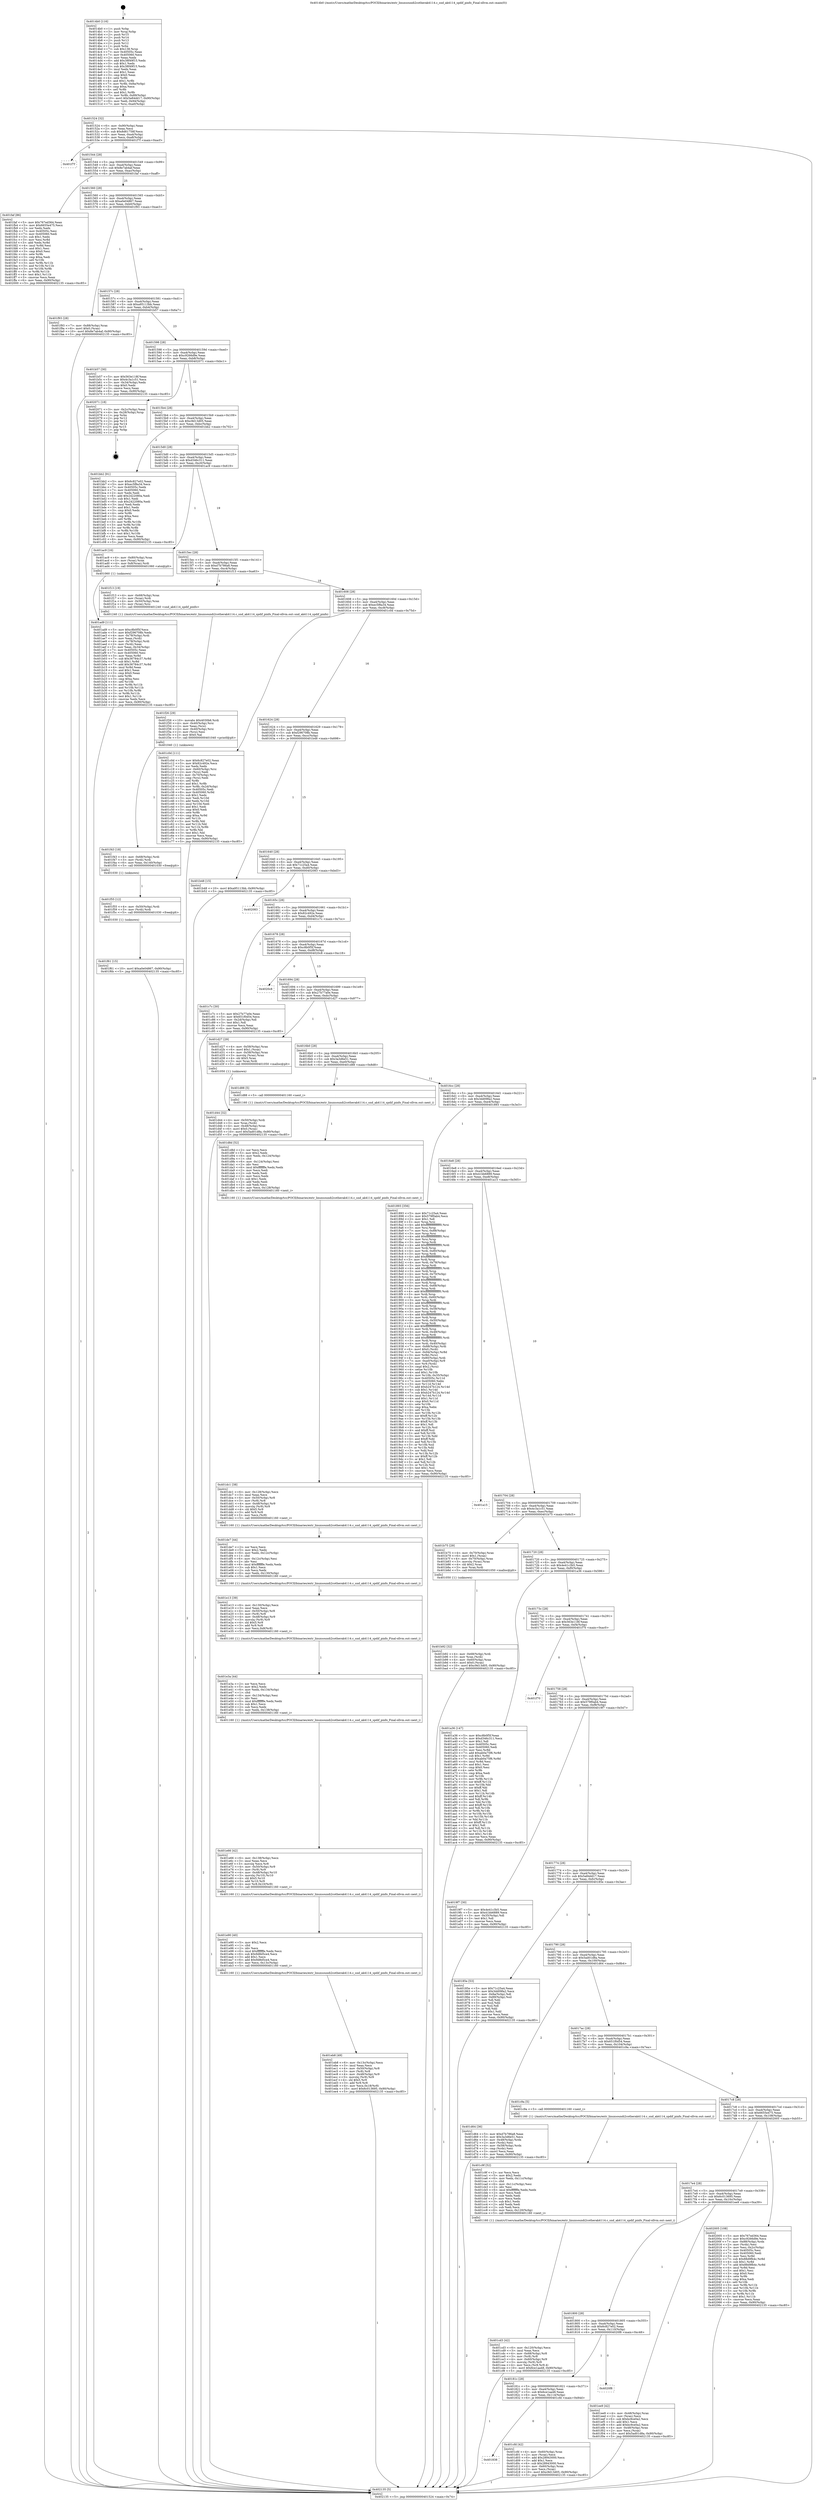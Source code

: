 digraph "0x4014b0" {
  label = "0x4014b0 (/mnt/c/Users/mathe/Desktop/tcc/POCII/binaries/extr_linuxsoundi2cotherak4114.c_snd_ak4114_spdif_pinfo_Final-ollvm.out::main(0))"
  labelloc = "t"
  node[shape=record]

  Entry [label="",width=0.3,height=0.3,shape=circle,fillcolor=black,style=filled]
  "0x401524" [label="{
     0x401524 [32]\l
     | [instrs]\l
     &nbsp;&nbsp;0x401524 \<+6\>: mov -0x90(%rbp),%eax\l
     &nbsp;&nbsp;0x40152a \<+2\>: mov %eax,%ecx\l
     &nbsp;&nbsp;0x40152c \<+6\>: sub $0x8d61758f,%ecx\l
     &nbsp;&nbsp;0x401532 \<+6\>: mov %eax,-0xa4(%rbp)\l
     &nbsp;&nbsp;0x401538 \<+6\>: mov %ecx,-0xa8(%rbp)\l
     &nbsp;&nbsp;0x40153e \<+6\>: je 0000000000401f7f \<main+0xacf\>\l
  }"]
  "0x401f7f" [label="{
     0x401f7f\l
  }", style=dashed]
  "0x401544" [label="{
     0x401544 [28]\l
     | [instrs]\l
     &nbsp;&nbsp;0x401544 \<+5\>: jmp 0000000000401549 \<main+0x99\>\l
     &nbsp;&nbsp;0x401549 \<+6\>: mov -0xa4(%rbp),%eax\l
     &nbsp;&nbsp;0x40154f \<+5\>: sub $0x8e7ab4af,%eax\l
     &nbsp;&nbsp;0x401554 \<+6\>: mov %eax,-0xac(%rbp)\l
     &nbsp;&nbsp;0x40155a \<+6\>: je 0000000000401faf \<main+0xaff\>\l
  }"]
  Exit [label="",width=0.3,height=0.3,shape=circle,fillcolor=black,style=filled,peripheries=2]
  "0x401faf" [label="{
     0x401faf [86]\l
     | [instrs]\l
     &nbsp;&nbsp;0x401faf \<+5\>: mov $0x767ed364,%eax\l
     &nbsp;&nbsp;0x401fb4 \<+5\>: mov $0x6655e475,%ecx\l
     &nbsp;&nbsp;0x401fb9 \<+2\>: xor %edx,%edx\l
     &nbsp;&nbsp;0x401fbb \<+7\>: mov 0x40505c,%esi\l
     &nbsp;&nbsp;0x401fc2 \<+7\>: mov 0x405060,%edi\l
     &nbsp;&nbsp;0x401fc9 \<+3\>: sub $0x1,%edx\l
     &nbsp;&nbsp;0x401fcc \<+3\>: mov %esi,%r8d\l
     &nbsp;&nbsp;0x401fcf \<+3\>: add %edx,%r8d\l
     &nbsp;&nbsp;0x401fd2 \<+4\>: imul %r8d,%esi\l
     &nbsp;&nbsp;0x401fd6 \<+3\>: and $0x1,%esi\l
     &nbsp;&nbsp;0x401fd9 \<+3\>: cmp $0x0,%esi\l
     &nbsp;&nbsp;0x401fdc \<+4\>: sete %r9b\l
     &nbsp;&nbsp;0x401fe0 \<+3\>: cmp $0xa,%edi\l
     &nbsp;&nbsp;0x401fe3 \<+4\>: setl %r10b\l
     &nbsp;&nbsp;0x401fe7 \<+3\>: mov %r9b,%r11b\l
     &nbsp;&nbsp;0x401fea \<+3\>: and %r10b,%r11b\l
     &nbsp;&nbsp;0x401fed \<+3\>: xor %r10b,%r9b\l
     &nbsp;&nbsp;0x401ff0 \<+3\>: or %r9b,%r11b\l
     &nbsp;&nbsp;0x401ff3 \<+4\>: test $0x1,%r11b\l
     &nbsp;&nbsp;0x401ff7 \<+3\>: cmovne %ecx,%eax\l
     &nbsp;&nbsp;0x401ffa \<+6\>: mov %eax,-0x90(%rbp)\l
     &nbsp;&nbsp;0x402000 \<+5\>: jmp 0000000000402135 \<main+0xc85\>\l
  }"]
  "0x401560" [label="{
     0x401560 [28]\l
     | [instrs]\l
     &nbsp;&nbsp;0x401560 \<+5\>: jmp 0000000000401565 \<main+0xb5\>\l
     &nbsp;&nbsp;0x401565 \<+6\>: mov -0xa4(%rbp),%eax\l
     &nbsp;&nbsp;0x40156b \<+5\>: sub $0xa0e04867,%eax\l
     &nbsp;&nbsp;0x401570 \<+6\>: mov %eax,-0xb0(%rbp)\l
     &nbsp;&nbsp;0x401576 \<+6\>: je 0000000000401f93 \<main+0xae3\>\l
  }"]
  "0x401f61" [label="{
     0x401f61 [15]\l
     | [instrs]\l
     &nbsp;&nbsp;0x401f61 \<+10\>: movl $0xa0e04867,-0x90(%rbp)\l
     &nbsp;&nbsp;0x401f6b \<+5\>: jmp 0000000000402135 \<main+0xc85\>\l
  }"]
  "0x401f93" [label="{
     0x401f93 [28]\l
     | [instrs]\l
     &nbsp;&nbsp;0x401f93 \<+7\>: mov -0x88(%rbp),%rax\l
     &nbsp;&nbsp;0x401f9a \<+6\>: movl $0x0,(%rax)\l
     &nbsp;&nbsp;0x401fa0 \<+10\>: movl $0x8e7ab4af,-0x90(%rbp)\l
     &nbsp;&nbsp;0x401faa \<+5\>: jmp 0000000000402135 \<main+0xc85\>\l
  }"]
  "0x40157c" [label="{
     0x40157c [28]\l
     | [instrs]\l
     &nbsp;&nbsp;0x40157c \<+5\>: jmp 0000000000401581 \<main+0xd1\>\l
     &nbsp;&nbsp;0x401581 \<+6\>: mov -0xa4(%rbp),%eax\l
     &nbsp;&nbsp;0x401587 \<+5\>: sub $0xa95113bb,%eax\l
     &nbsp;&nbsp;0x40158c \<+6\>: mov %eax,-0xb4(%rbp)\l
     &nbsp;&nbsp;0x401592 \<+6\>: je 0000000000401b57 \<main+0x6a7\>\l
  }"]
  "0x401f55" [label="{
     0x401f55 [12]\l
     | [instrs]\l
     &nbsp;&nbsp;0x401f55 \<+4\>: mov -0x50(%rbp),%rdi\l
     &nbsp;&nbsp;0x401f59 \<+3\>: mov (%rdi),%rdi\l
     &nbsp;&nbsp;0x401f5c \<+5\>: call 0000000000401030 \<free@plt\>\l
     | [calls]\l
     &nbsp;&nbsp;0x401030 \{1\} (unknown)\l
  }"]
  "0x401b57" [label="{
     0x401b57 [30]\l
     | [instrs]\l
     &nbsp;&nbsp;0x401b57 \<+5\>: mov $0x563e118f,%eax\l
     &nbsp;&nbsp;0x401b5c \<+5\>: mov $0x4c3a1c51,%ecx\l
     &nbsp;&nbsp;0x401b61 \<+3\>: mov -0x34(%rbp),%edx\l
     &nbsp;&nbsp;0x401b64 \<+3\>: cmp $0x0,%edx\l
     &nbsp;&nbsp;0x401b67 \<+3\>: cmove %ecx,%eax\l
     &nbsp;&nbsp;0x401b6a \<+6\>: mov %eax,-0x90(%rbp)\l
     &nbsp;&nbsp;0x401b70 \<+5\>: jmp 0000000000402135 \<main+0xc85\>\l
  }"]
  "0x401598" [label="{
     0x401598 [28]\l
     | [instrs]\l
     &nbsp;&nbsp;0x401598 \<+5\>: jmp 000000000040159d \<main+0xed\>\l
     &nbsp;&nbsp;0x40159d \<+6\>: mov -0xa4(%rbp),%eax\l
     &nbsp;&nbsp;0x4015a3 \<+5\>: sub $0xc9266d9e,%eax\l
     &nbsp;&nbsp;0x4015a8 \<+6\>: mov %eax,-0xb8(%rbp)\l
     &nbsp;&nbsp;0x4015ae \<+6\>: je 0000000000402071 \<main+0xbc1\>\l
  }"]
  "0x401f43" [label="{
     0x401f43 [18]\l
     | [instrs]\l
     &nbsp;&nbsp;0x401f43 \<+4\>: mov -0x68(%rbp),%rdi\l
     &nbsp;&nbsp;0x401f47 \<+3\>: mov (%rdi),%rdi\l
     &nbsp;&nbsp;0x401f4a \<+6\>: mov %eax,-0x140(%rbp)\l
     &nbsp;&nbsp;0x401f50 \<+5\>: call 0000000000401030 \<free@plt\>\l
     | [calls]\l
     &nbsp;&nbsp;0x401030 \{1\} (unknown)\l
  }"]
  "0x402071" [label="{
     0x402071 [18]\l
     | [instrs]\l
     &nbsp;&nbsp;0x402071 \<+3\>: mov -0x2c(%rbp),%eax\l
     &nbsp;&nbsp;0x402074 \<+4\>: lea -0x28(%rbp),%rsp\l
     &nbsp;&nbsp;0x402078 \<+1\>: pop %rbx\l
     &nbsp;&nbsp;0x402079 \<+2\>: pop %r12\l
     &nbsp;&nbsp;0x40207b \<+2\>: pop %r13\l
     &nbsp;&nbsp;0x40207d \<+2\>: pop %r14\l
     &nbsp;&nbsp;0x40207f \<+2\>: pop %r15\l
     &nbsp;&nbsp;0x402081 \<+1\>: pop %rbp\l
     &nbsp;&nbsp;0x402082 \<+1\>: ret\l
  }"]
  "0x4015b4" [label="{
     0x4015b4 [28]\l
     | [instrs]\l
     &nbsp;&nbsp;0x4015b4 \<+5\>: jmp 00000000004015b9 \<main+0x109\>\l
     &nbsp;&nbsp;0x4015b9 \<+6\>: mov -0xa4(%rbp),%eax\l
     &nbsp;&nbsp;0x4015bf \<+5\>: sub $0xc9d13d05,%eax\l
     &nbsp;&nbsp;0x4015c4 \<+6\>: mov %eax,-0xbc(%rbp)\l
     &nbsp;&nbsp;0x4015ca \<+6\>: je 0000000000401bb2 \<main+0x702\>\l
  }"]
  "0x401f26" [label="{
     0x401f26 [29]\l
     | [instrs]\l
     &nbsp;&nbsp;0x401f26 \<+10\>: movabs $0x4030b6,%rdi\l
     &nbsp;&nbsp;0x401f30 \<+4\>: mov -0x40(%rbp),%rsi\l
     &nbsp;&nbsp;0x401f34 \<+2\>: mov %eax,(%rsi)\l
     &nbsp;&nbsp;0x401f36 \<+4\>: mov -0x40(%rbp),%rsi\l
     &nbsp;&nbsp;0x401f3a \<+2\>: mov (%rsi),%esi\l
     &nbsp;&nbsp;0x401f3c \<+2\>: mov $0x0,%al\l
     &nbsp;&nbsp;0x401f3e \<+5\>: call 0000000000401040 \<printf@plt\>\l
     | [calls]\l
     &nbsp;&nbsp;0x401040 \{1\} (unknown)\l
  }"]
  "0x401bb2" [label="{
     0x401bb2 [91]\l
     | [instrs]\l
     &nbsp;&nbsp;0x401bb2 \<+5\>: mov $0x6c827e02,%eax\l
     &nbsp;&nbsp;0x401bb7 \<+5\>: mov $0xec5f8a34,%ecx\l
     &nbsp;&nbsp;0x401bbc \<+7\>: mov 0x40505c,%edx\l
     &nbsp;&nbsp;0x401bc3 \<+7\>: mov 0x405060,%esi\l
     &nbsp;&nbsp;0x401bca \<+2\>: mov %edx,%edi\l
     &nbsp;&nbsp;0x401bcc \<+6\>: add $0x2422080a,%edi\l
     &nbsp;&nbsp;0x401bd2 \<+3\>: sub $0x1,%edi\l
     &nbsp;&nbsp;0x401bd5 \<+6\>: sub $0x2422080a,%edi\l
     &nbsp;&nbsp;0x401bdb \<+3\>: imul %edi,%edx\l
     &nbsp;&nbsp;0x401bde \<+3\>: and $0x1,%edx\l
     &nbsp;&nbsp;0x401be1 \<+3\>: cmp $0x0,%edx\l
     &nbsp;&nbsp;0x401be4 \<+4\>: sete %r8b\l
     &nbsp;&nbsp;0x401be8 \<+3\>: cmp $0xa,%esi\l
     &nbsp;&nbsp;0x401beb \<+4\>: setl %r9b\l
     &nbsp;&nbsp;0x401bef \<+3\>: mov %r8b,%r10b\l
     &nbsp;&nbsp;0x401bf2 \<+3\>: and %r9b,%r10b\l
     &nbsp;&nbsp;0x401bf5 \<+3\>: xor %r9b,%r8b\l
     &nbsp;&nbsp;0x401bf8 \<+3\>: or %r8b,%r10b\l
     &nbsp;&nbsp;0x401bfb \<+4\>: test $0x1,%r10b\l
     &nbsp;&nbsp;0x401bff \<+3\>: cmovne %ecx,%eax\l
     &nbsp;&nbsp;0x401c02 \<+6\>: mov %eax,-0x90(%rbp)\l
     &nbsp;&nbsp;0x401c08 \<+5\>: jmp 0000000000402135 \<main+0xc85\>\l
  }"]
  "0x4015d0" [label="{
     0x4015d0 [28]\l
     | [instrs]\l
     &nbsp;&nbsp;0x4015d0 \<+5\>: jmp 00000000004015d5 \<main+0x125\>\l
     &nbsp;&nbsp;0x4015d5 \<+6\>: mov -0xa4(%rbp),%eax\l
     &nbsp;&nbsp;0x4015db \<+5\>: sub $0xd346c311,%eax\l
     &nbsp;&nbsp;0x4015e0 \<+6\>: mov %eax,-0xc0(%rbp)\l
     &nbsp;&nbsp;0x4015e6 \<+6\>: je 0000000000401ac9 \<main+0x619\>\l
  }"]
  "0x401eb8" [label="{
     0x401eb8 [49]\l
     | [instrs]\l
     &nbsp;&nbsp;0x401eb8 \<+6\>: mov -0x13c(%rbp),%ecx\l
     &nbsp;&nbsp;0x401ebe \<+3\>: imul %eax,%ecx\l
     &nbsp;&nbsp;0x401ec1 \<+4\>: mov -0x50(%rbp),%r8\l
     &nbsp;&nbsp;0x401ec5 \<+3\>: mov (%r8),%r8\l
     &nbsp;&nbsp;0x401ec8 \<+4\>: mov -0x48(%rbp),%r9\l
     &nbsp;&nbsp;0x401ecc \<+3\>: movslq (%r9),%r9\l
     &nbsp;&nbsp;0x401ecf \<+4\>: shl $0x5,%r9\l
     &nbsp;&nbsp;0x401ed3 \<+3\>: add %r9,%r8\l
     &nbsp;&nbsp;0x401ed6 \<+4\>: mov %ecx,0x18(%r8)\l
     &nbsp;&nbsp;0x401eda \<+10\>: movl $0x6c013695,-0x90(%rbp)\l
     &nbsp;&nbsp;0x401ee4 \<+5\>: jmp 0000000000402135 \<main+0xc85\>\l
  }"]
  "0x401ac9" [label="{
     0x401ac9 [16]\l
     | [instrs]\l
     &nbsp;&nbsp;0x401ac9 \<+4\>: mov -0x80(%rbp),%rax\l
     &nbsp;&nbsp;0x401acd \<+3\>: mov (%rax),%rax\l
     &nbsp;&nbsp;0x401ad0 \<+4\>: mov 0x8(%rax),%rdi\l
     &nbsp;&nbsp;0x401ad4 \<+5\>: call 0000000000401060 \<atoi@plt\>\l
     | [calls]\l
     &nbsp;&nbsp;0x401060 \{1\} (unknown)\l
  }"]
  "0x4015ec" [label="{
     0x4015ec [28]\l
     | [instrs]\l
     &nbsp;&nbsp;0x4015ec \<+5\>: jmp 00000000004015f1 \<main+0x141\>\l
     &nbsp;&nbsp;0x4015f1 \<+6\>: mov -0xa4(%rbp),%eax\l
     &nbsp;&nbsp;0x4015f7 \<+5\>: sub $0xd7b786a8,%eax\l
     &nbsp;&nbsp;0x4015fc \<+6\>: mov %eax,-0xc4(%rbp)\l
     &nbsp;&nbsp;0x401602 \<+6\>: je 0000000000401f13 \<main+0xa63\>\l
  }"]
  "0x401e90" [label="{
     0x401e90 [40]\l
     | [instrs]\l
     &nbsp;&nbsp;0x401e90 \<+5\>: mov $0x2,%ecx\l
     &nbsp;&nbsp;0x401e95 \<+1\>: cltd\l
     &nbsp;&nbsp;0x401e96 \<+2\>: idiv %ecx\l
     &nbsp;&nbsp;0x401e98 \<+6\>: imul $0xfffffffe,%edx,%ecx\l
     &nbsp;&nbsp;0x401e9e \<+6\>: sub $0x9d8d5ce4,%ecx\l
     &nbsp;&nbsp;0x401ea4 \<+3\>: add $0x1,%ecx\l
     &nbsp;&nbsp;0x401ea7 \<+6\>: add $0x9d8d5ce4,%ecx\l
     &nbsp;&nbsp;0x401ead \<+6\>: mov %ecx,-0x13c(%rbp)\l
     &nbsp;&nbsp;0x401eb3 \<+5\>: call 0000000000401160 \<next_i\>\l
     | [calls]\l
     &nbsp;&nbsp;0x401160 \{1\} (/mnt/c/Users/mathe/Desktop/tcc/POCII/binaries/extr_linuxsoundi2cotherak4114.c_snd_ak4114_spdif_pinfo_Final-ollvm.out::next_i)\l
  }"]
  "0x401f13" [label="{
     0x401f13 [19]\l
     | [instrs]\l
     &nbsp;&nbsp;0x401f13 \<+4\>: mov -0x68(%rbp),%rax\l
     &nbsp;&nbsp;0x401f17 \<+3\>: mov (%rax),%rdi\l
     &nbsp;&nbsp;0x401f1a \<+4\>: mov -0x50(%rbp),%rax\l
     &nbsp;&nbsp;0x401f1e \<+3\>: mov (%rax),%rsi\l
     &nbsp;&nbsp;0x401f21 \<+5\>: call 0000000000401240 \<snd_ak4114_spdif_pinfo\>\l
     | [calls]\l
     &nbsp;&nbsp;0x401240 \{1\} (/mnt/c/Users/mathe/Desktop/tcc/POCII/binaries/extr_linuxsoundi2cotherak4114.c_snd_ak4114_spdif_pinfo_Final-ollvm.out::snd_ak4114_spdif_pinfo)\l
  }"]
  "0x401608" [label="{
     0x401608 [28]\l
     | [instrs]\l
     &nbsp;&nbsp;0x401608 \<+5\>: jmp 000000000040160d \<main+0x15d\>\l
     &nbsp;&nbsp;0x40160d \<+6\>: mov -0xa4(%rbp),%eax\l
     &nbsp;&nbsp;0x401613 \<+5\>: sub $0xec5f8a34,%eax\l
     &nbsp;&nbsp;0x401618 \<+6\>: mov %eax,-0xc8(%rbp)\l
     &nbsp;&nbsp;0x40161e \<+6\>: je 0000000000401c0d \<main+0x75d\>\l
  }"]
  "0x401e66" [label="{
     0x401e66 [42]\l
     | [instrs]\l
     &nbsp;&nbsp;0x401e66 \<+6\>: mov -0x138(%rbp),%ecx\l
     &nbsp;&nbsp;0x401e6c \<+3\>: imul %eax,%ecx\l
     &nbsp;&nbsp;0x401e6f \<+3\>: movslq %ecx,%r8\l
     &nbsp;&nbsp;0x401e72 \<+4\>: mov -0x50(%rbp),%r9\l
     &nbsp;&nbsp;0x401e76 \<+3\>: mov (%r9),%r9\l
     &nbsp;&nbsp;0x401e79 \<+4\>: mov -0x48(%rbp),%r10\l
     &nbsp;&nbsp;0x401e7d \<+3\>: movslq (%r10),%r10\l
     &nbsp;&nbsp;0x401e80 \<+4\>: shl $0x5,%r10\l
     &nbsp;&nbsp;0x401e84 \<+3\>: add %r10,%r9\l
     &nbsp;&nbsp;0x401e87 \<+4\>: mov %r8,0x10(%r9)\l
     &nbsp;&nbsp;0x401e8b \<+5\>: call 0000000000401160 \<next_i\>\l
     | [calls]\l
     &nbsp;&nbsp;0x401160 \{1\} (/mnt/c/Users/mathe/Desktop/tcc/POCII/binaries/extr_linuxsoundi2cotherak4114.c_snd_ak4114_spdif_pinfo_Final-ollvm.out::next_i)\l
  }"]
  "0x401c0d" [label="{
     0x401c0d [111]\l
     | [instrs]\l
     &nbsp;&nbsp;0x401c0d \<+5\>: mov $0x6c827e02,%eax\l
     &nbsp;&nbsp;0x401c12 \<+5\>: mov $0x82c492e,%ecx\l
     &nbsp;&nbsp;0x401c17 \<+2\>: xor %edx,%edx\l
     &nbsp;&nbsp;0x401c19 \<+4\>: mov -0x60(%rbp),%rsi\l
     &nbsp;&nbsp;0x401c1d \<+2\>: mov (%rsi),%edi\l
     &nbsp;&nbsp;0x401c1f \<+4\>: mov -0x70(%rbp),%rsi\l
     &nbsp;&nbsp;0x401c23 \<+2\>: cmp (%rsi),%edi\l
     &nbsp;&nbsp;0x401c25 \<+4\>: setl %r8b\l
     &nbsp;&nbsp;0x401c29 \<+4\>: and $0x1,%r8b\l
     &nbsp;&nbsp;0x401c2d \<+4\>: mov %r8b,-0x2d(%rbp)\l
     &nbsp;&nbsp;0x401c31 \<+7\>: mov 0x40505c,%edi\l
     &nbsp;&nbsp;0x401c38 \<+8\>: mov 0x405060,%r9d\l
     &nbsp;&nbsp;0x401c40 \<+3\>: sub $0x1,%edx\l
     &nbsp;&nbsp;0x401c43 \<+3\>: mov %edi,%r10d\l
     &nbsp;&nbsp;0x401c46 \<+3\>: add %edx,%r10d\l
     &nbsp;&nbsp;0x401c49 \<+4\>: imul %r10d,%edi\l
     &nbsp;&nbsp;0x401c4d \<+3\>: and $0x1,%edi\l
     &nbsp;&nbsp;0x401c50 \<+3\>: cmp $0x0,%edi\l
     &nbsp;&nbsp;0x401c53 \<+4\>: sete %r8b\l
     &nbsp;&nbsp;0x401c57 \<+4\>: cmp $0xa,%r9d\l
     &nbsp;&nbsp;0x401c5b \<+4\>: setl %r11b\l
     &nbsp;&nbsp;0x401c5f \<+3\>: mov %r8b,%bl\l
     &nbsp;&nbsp;0x401c62 \<+3\>: and %r11b,%bl\l
     &nbsp;&nbsp;0x401c65 \<+3\>: xor %r11b,%r8b\l
     &nbsp;&nbsp;0x401c68 \<+3\>: or %r8b,%bl\l
     &nbsp;&nbsp;0x401c6b \<+3\>: test $0x1,%bl\l
     &nbsp;&nbsp;0x401c6e \<+3\>: cmovne %ecx,%eax\l
     &nbsp;&nbsp;0x401c71 \<+6\>: mov %eax,-0x90(%rbp)\l
     &nbsp;&nbsp;0x401c77 \<+5\>: jmp 0000000000402135 \<main+0xc85\>\l
  }"]
  "0x401624" [label="{
     0x401624 [28]\l
     | [instrs]\l
     &nbsp;&nbsp;0x401624 \<+5\>: jmp 0000000000401629 \<main+0x179\>\l
     &nbsp;&nbsp;0x401629 \<+6\>: mov -0xa4(%rbp),%eax\l
     &nbsp;&nbsp;0x40162f \<+5\>: sub $0xf296708b,%eax\l
     &nbsp;&nbsp;0x401634 \<+6\>: mov %eax,-0xcc(%rbp)\l
     &nbsp;&nbsp;0x40163a \<+6\>: je 0000000000401b48 \<main+0x698\>\l
  }"]
  "0x401e3a" [label="{
     0x401e3a [44]\l
     | [instrs]\l
     &nbsp;&nbsp;0x401e3a \<+2\>: xor %ecx,%ecx\l
     &nbsp;&nbsp;0x401e3c \<+5\>: mov $0x2,%edx\l
     &nbsp;&nbsp;0x401e41 \<+6\>: mov %edx,-0x134(%rbp)\l
     &nbsp;&nbsp;0x401e47 \<+1\>: cltd\l
     &nbsp;&nbsp;0x401e48 \<+6\>: mov -0x134(%rbp),%esi\l
     &nbsp;&nbsp;0x401e4e \<+2\>: idiv %esi\l
     &nbsp;&nbsp;0x401e50 \<+6\>: imul $0xfffffffe,%edx,%edx\l
     &nbsp;&nbsp;0x401e56 \<+3\>: sub $0x1,%ecx\l
     &nbsp;&nbsp;0x401e59 \<+2\>: sub %ecx,%edx\l
     &nbsp;&nbsp;0x401e5b \<+6\>: mov %edx,-0x138(%rbp)\l
     &nbsp;&nbsp;0x401e61 \<+5\>: call 0000000000401160 \<next_i\>\l
     | [calls]\l
     &nbsp;&nbsp;0x401160 \{1\} (/mnt/c/Users/mathe/Desktop/tcc/POCII/binaries/extr_linuxsoundi2cotherak4114.c_snd_ak4114_spdif_pinfo_Final-ollvm.out::next_i)\l
  }"]
  "0x401b48" [label="{
     0x401b48 [15]\l
     | [instrs]\l
     &nbsp;&nbsp;0x401b48 \<+10\>: movl $0xa95113bb,-0x90(%rbp)\l
     &nbsp;&nbsp;0x401b52 \<+5\>: jmp 0000000000402135 \<main+0xc85\>\l
  }"]
  "0x401640" [label="{
     0x401640 [28]\l
     | [instrs]\l
     &nbsp;&nbsp;0x401640 \<+5\>: jmp 0000000000401645 \<main+0x195\>\l
     &nbsp;&nbsp;0x401645 \<+6\>: mov -0xa4(%rbp),%eax\l
     &nbsp;&nbsp;0x40164b \<+5\>: sub $0x71c25a4,%eax\l
     &nbsp;&nbsp;0x401650 \<+6\>: mov %eax,-0xd0(%rbp)\l
     &nbsp;&nbsp;0x401656 \<+6\>: je 0000000000402083 \<main+0xbd3\>\l
  }"]
  "0x401e13" [label="{
     0x401e13 [39]\l
     | [instrs]\l
     &nbsp;&nbsp;0x401e13 \<+6\>: mov -0x130(%rbp),%ecx\l
     &nbsp;&nbsp;0x401e19 \<+3\>: imul %eax,%ecx\l
     &nbsp;&nbsp;0x401e1c \<+4\>: mov -0x50(%rbp),%r8\l
     &nbsp;&nbsp;0x401e20 \<+3\>: mov (%r8),%r8\l
     &nbsp;&nbsp;0x401e23 \<+4\>: mov -0x48(%rbp),%r9\l
     &nbsp;&nbsp;0x401e27 \<+3\>: movslq (%r9),%r9\l
     &nbsp;&nbsp;0x401e2a \<+4\>: shl $0x5,%r9\l
     &nbsp;&nbsp;0x401e2e \<+3\>: add %r9,%r8\l
     &nbsp;&nbsp;0x401e31 \<+4\>: mov %ecx,0x8(%r8)\l
     &nbsp;&nbsp;0x401e35 \<+5\>: call 0000000000401160 \<next_i\>\l
     | [calls]\l
     &nbsp;&nbsp;0x401160 \{1\} (/mnt/c/Users/mathe/Desktop/tcc/POCII/binaries/extr_linuxsoundi2cotherak4114.c_snd_ak4114_spdif_pinfo_Final-ollvm.out::next_i)\l
  }"]
  "0x402083" [label="{
     0x402083\l
  }", style=dashed]
  "0x40165c" [label="{
     0x40165c [28]\l
     | [instrs]\l
     &nbsp;&nbsp;0x40165c \<+5\>: jmp 0000000000401661 \<main+0x1b1\>\l
     &nbsp;&nbsp;0x401661 \<+6\>: mov -0xa4(%rbp),%eax\l
     &nbsp;&nbsp;0x401667 \<+5\>: sub $0x82c492e,%eax\l
     &nbsp;&nbsp;0x40166c \<+6\>: mov %eax,-0xd4(%rbp)\l
     &nbsp;&nbsp;0x401672 \<+6\>: je 0000000000401c7c \<main+0x7cc\>\l
  }"]
  "0x401de7" [label="{
     0x401de7 [44]\l
     | [instrs]\l
     &nbsp;&nbsp;0x401de7 \<+2\>: xor %ecx,%ecx\l
     &nbsp;&nbsp;0x401de9 \<+5\>: mov $0x2,%edx\l
     &nbsp;&nbsp;0x401dee \<+6\>: mov %edx,-0x12c(%rbp)\l
     &nbsp;&nbsp;0x401df4 \<+1\>: cltd\l
     &nbsp;&nbsp;0x401df5 \<+6\>: mov -0x12c(%rbp),%esi\l
     &nbsp;&nbsp;0x401dfb \<+2\>: idiv %esi\l
     &nbsp;&nbsp;0x401dfd \<+6\>: imul $0xfffffffe,%edx,%edx\l
     &nbsp;&nbsp;0x401e03 \<+3\>: sub $0x1,%ecx\l
     &nbsp;&nbsp;0x401e06 \<+2\>: sub %ecx,%edx\l
     &nbsp;&nbsp;0x401e08 \<+6\>: mov %edx,-0x130(%rbp)\l
     &nbsp;&nbsp;0x401e0e \<+5\>: call 0000000000401160 \<next_i\>\l
     | [calls]\l
     &nbsp;&nbsp;0x401160 \{1\} (/mnt/c/Users/mathe/Desktop/tcc/POCII/binaries/extr_linuxsoundi2cotherak4114.c_snd_ak4114_spdif_pinfo_Final-ollvm.out::next_i)\l
  }"]
  "0x401c7c" [label="{
     0x401c7c [30]\l
     | [instrs]\l
     &nbsp;&nbsp;0x401c7c \<+5\>: mov $0x27b77a0e,%eax\l
     &nbsp;&nbsp;0x401c81 \<+5\>: mov $0x651f0d54,%ecx\l
     &nbsp;&nbsp;0x401c86 \<+3\>: mov -0x2d(%rbp),%dl\l
     &nbsp;&nbsp;0x401c89 \<+3\>: test $0x1,%dl\l
     &nbsp;&nbsp;0x401c8c \<+3\>: cmovne %ecx,%eax\l
     &nbsp;&nbsp;0x401c8f \<+6\>: mov %eax,-0x90(%rbp)\l
     &nbsp;&nbsp;0x401c95 \<+5\>: jmp 0000000000402135 \<main+0xc85\>\l
  }"]
  "0x401678" [label="{
     0x401678 [28]\l
     | [instrs]\l
     &nbsp;&nbsp;0x401678 \<+5\>: jmp 000000000040167d \<main+0x1cd\>\l
     &nbsp;&nbsp;0x40167d \<+6\>: mov -0xa4(%rbp),%eax\l
     &nbsp;&nbsp;0x401683 \<+5\>: sub $0xc8b0f5f,%eax\l
     &nbsp;&nbsp;0x401688 \<+6\>: mov %eax,-0xd8(%rbp)\l
     &nbsp;&nbsp;0x40168e \<+6\>: je 00000000004020c8 \<main+0xc18\>\l
  }"]
  "0x401dc1" [label="{
     0x401dc1 [38]\l
     | [instrs]\l
     &nbsp;&nbsp;0x401dc1 \<+6\>: mov -0x128(%rbp),%ecx\l
     &nbsp;&nbsp;0x401dc7 \<+3\>: imul %eax,%ecx\l
     &nbsp;&nbsp;0x401dca \<+4\>: mov -0x50(%rbp),%r8\l
     &nbsp;&nbsp;0x401dce \<+3\>: mov (%r8),%r8\l
     &nbsp;&nbsp;0x401dd1 \<+4\>: mov -0x48(%rbp),%r9\l
     &nbsp;&nbsp;0x401dd5 \<+3\>: movslq (%r9),%r9\l
     &nbsp;&nbsp;0x401dd8 \<+4\>: shl $0x5,%r9\l
     &nbsp;&nbsp;0x401ddc \<+3\>: add %r9,%r8\l
     &nbsp;&nbsp;0x401ddf \<+3\>: mov %ecx,(%r8)\l
     &nbsp;&nbsp;0x401de2 \<+5\>: call 0000000000401160 \<next_i\>\l
     | [calls]\l
     &nbsp;&nbsp;0x401160 \{1\} (/mnt/c/Users/mathe/Desktop/tcc/POCII/binaries/extr_linuxsoundi2cotherak4114.c_snd_ak4114_spdif_pinfo_Final-ollvm.out::next_i)\l
  }"]
  "0x4020c8" [label="{
     0x4020c8\l
  }", style=dashed]
  "0x401694" [label="{
     0x401694 [28]\l
     | [instrs]\l
     &nbsp;&nbsp;0x401694 \<+5\>: jmp 0000000000401699 \<main+0x1e9\>\l
     &nbsp;&nbsp;0x401699 \<+6\>: mov -0xa4(%rbp),%eax\l
     &nbsp;&nbsp;0x40169f \<+5\>: sub $0x27b77a0e,%eax\l
     &nbsp;&nbsp;0x4016a4 \<+6\>: mov %eax,-0xdc(%rbp)\l
     &nbsp;&nbsp;0x4016aa \<+6\>: je 0000000000401d27 \<main+0x877\>\l
  }"]
  "0x401d8d" [label="{
     0x401d8d [52]\l
     | [instrs]\l
     &nbsp;&nbsp;0x401d8d \<+2\>: xor %ecx,%ecx\l
     &nbsp;&nbsp;0x401d8f \<+5\>: mov $0x2,%edx\l
     &nbsp;&nbsp;0x401d94 \<+6\>: mov %edx,-0x124(%rbp)\l
     &nbsp;&nbsp;0x401d9a \<+1\>: cltd\l
     &nbsp;&nbsp;0x401d9b \<+6\>: mov -0x124(%rbp),%esi\l
     &nbsp;&nbsp;0x401da1 \<+2\>: idiv %esi\l
     &nbsp;&nbsp;0x401da3 \<+6\>: imul $0xfffffffe,%edx,%edx\l
     &nbsp;&nbsp;0x401da9 \<+2\>: mov %ecx,%edi\l
     &nbsp;&nbsp;0x401dab \<+2\>: sub %edx,%edi\l
     &nbsp;&nbsp;0x401dad \<+2\>: mov %ecx,%edx\l
     &nbsp;&nbsp;0x401daf \<+3\>: sub $0x1,%edx\l
     &nbsp;&nbsp;0x401db2 \<+2\>: add %edx,%edi\l
     &nbsp;&nbsp;0x401db4 \<+2\>: sub %edi,%ecx\l
     &nbsp;&nbsp;0x401db6 \<+6\>: mov %ecx,-0x128(%rbp)\l
     &nbsp;&nbsp;0x401dbc \<+5\>: call 0000000000401160 \<next_i\>\l
     | [calls]\l
     &nbsp;&nbsp;0x401160 \{1\} (/mnt/c/Users/mathe/Desktop/tcc/POCII/binaries/extr_linuxsoundi2cotherak4114.c_snd_ak4114_spdif_pinfo_Final-ollvm.out::next_i)\l
  }"]
  "0x401d27" [label="{
     0x401d27 [29]\l
     | [instrs]\l
     &nbsp;&nbsp;0x401d27 \<+4\>: mov -0x58(%rbp),%rax\l
     &nbsp;&nbsp;0x401d2b \<+6\>: movl $0x1,(%rax)\l
     &nbsp;&nbsp;0x401d31 \<+4\>: mov -0x58(%rbp),%rax\l
     &nbsp;&nbsp;0x401d35 \<+3\>: movslq (%rax),%rax\l
     &nbsp;&nbsp;0x401d38 \<+4\>: shl $0x5,%rax\l
     &nbsp;&nbsp;0x401d3c \<+3\>: mov %rax,%rdi\l
     &nbsp;&nbsp;0x401d3f \<+5\>: call 0000000000401050 \<malloc@plt\>\l
     | [calls]\l
     &nbsp;&nbsp;0x401050 \{1\} (unknown)\l
  }"]
  "0x4016b0" [label="{
     0x4016b0 [28]\l
     | [instrs]\l
     &nbsp;&nbsp;0x4016b0 \<+5\>: jmp 00000000004016b5 \<main+0x205\>\l
     &nbsp;&nbsp;0x4016b5 \<+6\>: mov -0xa4(%rbp),%eax\l
     &nbsp;&nbsp;0x4016bb \<+5\>: sub $0x3a3d6e51,%eax\l
     &nbsp;&nbsp;0x4016c0 \<+6\>: mov %eax,-0xe0(%rbp)\l
     &nbsp;&nbsp;0x4016c6 \<+6\>: je 0000000000401d88 \<main+0x8d8\>\l
  }"]
  "0x401d44" [label="{
     0x401d44 [32]\l
     | [instrs]\l
     &nbsp;&nbsp;0x401d44 \<+4\>: mov -0x50(%rbp),%rdi\l
     &nbsp;&nbsp;0x401d48 \<+3\>: mov %rax,(%rdi)\l
     &nbsp;&nbsp;0x401d4b \<+4\>: mov -0x48(%rbp),%rax\l
     &nbsp;&nbsp;0x401d4f \<+6\>: movl $0x0,(%rax)\l
     &nbsp;&nbsp;0x401d55 \<+10\>: movl $0x5ad01d8a,-0x90(%rbp)\l
     &nbsp;&nbsp;0x401d5f \<+5\>: jmp 0000000000402135 \<main+0xc85\>\l
  }"]
  "0x401d88" [label="{
     0x401d88 [5]\l
     | [instrs]\l
     &nbsp;&nbsp;0x401d88 \<+5\>: call 0000000000401160 \<next_i\>\l
     | [calls]\l
     &nbsp;&nbsp;0x401160 \{1\} (/mnt/c/Users/mathe/Desktop/tcc/POCII/binaries/extr_linuxsoundi2cotherak4114.c_snd_ak4114_spdif_pinfo_Final-ollvm.out::next_i)\l
  }"]
  "0x4016cc" [label="{
     0x4016cc [28]\l
     | [instrs]\l
     &nbsp;&nbsp;0x4016cc \<+5\>: jmp 00000000004016d1 \<main+0x221\>\l
     &nbsp;&nbsp;0x4016d1 \<+6\>: mov -0xa4(%rbp),%eax\l
     &nbsp;&nbsp;0x4016d7 \<+5\>: sub $0x3dd09fa2,%eax\l
     &nbsp;&nbsp;0x4016dc \<+6\>: mov %eax,-0xe4(%rbp)\l
     &nbsp;&nbsp;0x4016e2 \<+6\>: je 0000000000401893 \<main+0x3e3\>\l
  }"]
  "0x401838" [label="{
     0x401838\l
  }", style=dashed]
  "0x401893" [label="{
     0x401893 [356]\l
     | [instrs]\l
     &nbsp;&nbsp;0x401893 \<+5\>: mov $0x71c25a4,%eax\l
     &nbsp;&nbsp;0x401898 \<+5\>: mov $0x579f0ab4,%ecx\l
     &nbsp;&nbsp;0x40189d \<+2\>: mov $0x1,%dl\l
     &nbsp;&nbsp;0x40189f \<+3\>: mov %rsp,%rsi\l
     &nbsp;&nbsp;0x4018a2 \<+4\>: add $0xfffffffffffffff0,%rsi\l
     &nbsp;&nbsp;0x4018a6 \<+3\>: mov %rsi,%rsp\l
     &nbsp;&nbsp;0x4018a9 \<+7\>: mov %rsi,-0x88(%rbp)\l
     &nbsp;&nbsp;0x4018b0 \<+3\>: mov %rsp,%rsi\l
     &nbsp;&nbsp;0x4018b3 \<+4\>: add $0xfffffffffffffff0,%rsi\l
     &nbsp;&nbsp;0x4018b7 \<+3\>: mov %rsi,%rsp\l
     &nbsp;&nbsp;0x4018ba \<+3\>: mov %rsp,%rdi\l
     &nbsp;&nbsp;0x4018bd \<+4\>: add $0xfffffffffffffff0,%rdi\l
     &nbsp;&nbsp;0x4018c1 \<+3\>: mov %rdi,%rsp\l
     &nbsp;&nbsp;0x4018c4 \<+4\>: mov %rdi,-0x80(%rbp)\l
     &nbsp;&nbsp;0x4018c8 \<+3\>: mov %rsp,%rdi\l
     &nbsp;&nbsp;0x4018cb \<+4\>: add $0xfffffffffffffff0,%rdi\l
     &nbsp;&nbsp;0x4018cf \<+3\>: mov %rdi,%rsp\l
     &nbsp;&nbsp;0x4018d2 \<+4\>: mov %rdi,-0x78(%rbp)\l
     &nbsp;&nbsp;0x4018d6 \<+3\>: mov %rsp,%rdi\l
     &nbsp;&nbsp;0x4018d9 \<+4\>: add $0xfffffffffffffff0,%rdi\l
     &nbsp;&nbsp;0x4018dd \<+3\>: mov %rdi,%rsp\l
     &nbsp;&nbsp;0x4018e0 \<+4\>: mov %rdi,-0x70(%rbp)\l
     &nbsp;&nbsp;0x4018e4 \<+3\>: mov %rsp,%rdi\l
     &nbsp;&nbsp;0x4018e7 \<+4\>: add $0xfffffffffffffff0,%rdi\l
     &nbsp;&nbsp;0x4018eb \<+3\>: mov %rdi,%rsp\l
     &nbsp;&nbsp;0x4018ee \<+4\>: mov %rdi,-0x68(%rbp)\l
     &nbsp;&nbsp;0x4018f2 \<+3\>: mov %rsp,%rdi\l
     &nbsp;&nbsp;0x4018f5 \<+4\>: add $0xfffffffffffffff0,%rdi\l
     &nbsp;&nbsp;0x4018f9 \<+3\>: mov %rdi,%rsp\l
     &nbsp;&nbsp;0x4018fc \<+4\>: mov %rdi,-0x60(%rbp)\l
     &nbsp;&nbsp;0x401900 \<+3\>: mov %rsp,%rdi\l
     &nbsp;&nbsp;0x401903 \<+4\>: add $0xfffffffffffffff0,%rdi\l
     &nbsp;&nbsp;0x401907 \<+3\>: mov %rdi,%rsp\l
     &nbsp;&nbsp;0x40190a \<+4\>: mov %rdi,-0x58(%rbp)\l
     &nbsp;&nbsp;0x40190e \<+3\>: mov %rsp,%rdi\l
     &nbsp;&nbsp;0x401911 \<+4\>: add $0xfffffffffffffff0,%rdi\l
     &nbsp;&nbsp;0x401915 \<+3\>: mov %rdi,%rsp\l
     &nbsp;&nbsp;0x401918 \<+4\>: mov %rdi,-0x50(%rbp)\l
     &nbsp;&nbsp;0x40191c \<+3\>: mov %rsp,%rdi\l
     &nbsp;&nbsp;0x40191f \<+4\>: add $0xfffffffffffffff0,%rdi\l
     &nbsp;&nbsp;0x401923 \<+3\>: mov %rdi,%rsp\l
     &nbsp;&nbsp;0x401926 \<+4\>: mov %rdi,-0x48(%rbp)\l
     &nbsp;&nbsp;0x40192a \<+3\>: mov %rsp,%rdi\l
     &nbsp;&nbsp;0x40192d \<+4\>: add $0xfffffffffffffff0,%rdi\l
     &nbsp;&nbsp;0x401931 \<+3\>: mov %rdi,%rsp\l
     &nbsp;&nbsp;0x401934 \<+4\>: mov %rdi,-0x40(%rbp)\l
     &nbsp;&nbsp;0x401938 \<+7\>: mov -0x88(%rbp),%rdi\l
     &nbsp;&nbsp;0x40193f \<+6\>: movl $0x0,(%rdi)\l
     &nbsp;&nbsp;0x401945 \<+7\>: mov -0x94(%rbp),%r8d\l
     &nbsp;&nbsp;0x40194c \<+3\>: mov %r8d,(%rsi)\l
     &nbsp;&nbsp;0x40194f \<+4\>: mov -0x80(%rbp),%rdi\l
     &nbsp;&nbsp;0x401953 \<+7\>: mov -0xa0(%rbp),%r9\l
     &nbsp;&nbsp;0x40195a \<+3\>: mov %r9,(%rdi)\l
     &nbsp;&nbsp;0x40195d \<+3\>: cmpl $0x2,(%rsi)\l
     &nbsp;&nbsp;0x401960 \<+4\>: setne %r10b\l
     &nbsp;&nbsp;0x401964 \<+4\>: and $0x1,%r10b\l
     &nbsp;&nbsp;0x401968 \<+4\>: mov %r10b,-0x35(%rbp)\l
     &nbsp;&nbsp;0x40196c \<+8\>: mov 0x40505c,%r11d\l
     &nbsp;&nbsp;0x401974 \<+7\>: mov 0x405060,%ebx\l
     &nbsp;&nbsp;0x40197b \<+3\>: mov %r11d,%r14d\l
     &nbsp;&nbsp;0x40197e \<+7\>: add $0xb247b124,%r14d\l
     &nbsp;&nbsp;0x401985 \<+4\>: sub $0x1,%r14d\l
     &nbsp;&nbsp;0x401989 \<+7\>: sub $0xb247b124,%r14d\l
     &nbsp;&nbsp;0x401990 \<+4\>: imul %r14d,%r11d\l
     &nbsp;&nbsp;0x401994 \<+4\>: and $0x1,%r11d\l
     &nbsp;&nbsp;0x401998 \<+4\>: cmp $0x0,%r11d\l
     &nbsp;&nbsp;0x40199c \<+4\>: sete %r10b\l
     &nbsp;&nbsp;0x4019a0 \<+3\>: cmp $0xa,%ebx\l
     &nbsp;&nbsp;0x4019a3 \<+4\>: setl %r15b\l
     &nbsp;&nbsp;0x4019a7 \<+3\>: mov %r10b,%r12b\l
     &nbsp;&nbsp;0x4019aa \<+4\>: xor $0xff,%r12b\l
     &nbsp;&nbsp;0x4019ae \<+3\>: mov %r15b,%r13b\l
     &nbsp;&nbsp;0x4019b1 \<+4\>: xor $0xff,%r13b\l
     &nbsp;&nbsp;0x4019b5 \<+3\>: xor $0x1,%dl\l
     &nbsp;&nbsp;0x4019b8 \<+3\>: mov %r12b,%sil\l
     &nbsp;&nbsp;0x4019bb \<+4\>: and $0xff,%sil\l
     &nbsp;&nbsp;0x4019bf \<+3\>: and %dl,%r10b\l
     &nbsp;&nbsp;0x4019c2 \<+3\>: mov %r13b,%dil\l
     &nbsp;&nbsp;0x4019c5 \<+4\>: and $0xff,%dil\l
     &nbsp;&nbsp;0x4019c9 \<+3\>: and %dl,%r15b\l
     &nbsp;&nbsp;0x4019cc \<+3\>: or %r10b,%sil\l
     &nbsp;&nbsp;0x4019cf \<+3\>: or %r15b,%dil\l
     &nbsp;&nbsp;0x4019d2 \<+3\>: xor %dil,%sil\l
     &nbsp;&nbsp;0x4019d5 \<+3\>: or %r13b,%r12b\l
     &nbsp;&nbsp;0x4019d8 \<+4\>: xor $0xff,%r12b\l
     &nbsp;&nbsp;0x4019dc \<+3\>: or $0x1,%dl\l
     &nbsp;&nbsp;0x4019df \<+3\>: and %dl,%r12b\l
     &nbsp;&nbsp;0x4019e2 \<+3\>: or %r12b,%sil\l
     &nbsp;&nbsp;0x4019e5 \<+4\>: test $0x1,%sil\l
     &nbsp;&nbsp;0x4019e9 \<+3\>: cmovne %ecx,%eax\l
     &nbsp;&nbsp;0x4019ec \<+6\>: mov %eax,-0x90(%rbp)\l
     &nbsp;&nbsp;0x4019f2 \<+5\>: jmp 0000000000402135 \<main+0xc85\>\l
  }"]
  "0x4016e8" [label="{
     0x4016e8 [28]\l
     | [instrs]\l
     &nbsp;&nbsp;0x4016e8 \<+5\>: jmp 00000000004016ed \<main+0x23d\>\l
     &nbsp;&nbsp;0x4016ed \<+6\>: mov -0xa4(%rbp),%eax\l
     &nbsp;&nbsp;0x4016f3 \<+5\>: sub $0x41bb6889,%eax\l
     &nbsp;&nbsp;0x4016f8 \<+6\>: mov %eax,-0xe8(%rbp)\l
     &nbsp;&nbsp;0x4016fe \<+6\>: je 0000000000401a15 \<main+0x565\>\l
  }"]
  "0x401cfd" [label="{
     0x401cfd [42]\l
     | [instrs]\l
     &nbsp;&nbsp;0x401cfd \<+4\>: mov -0x60(%rbp),%rax\l
     &nbsp;&nbsp;0x401d01 \<+2\>: mov (%rax),%ecx\l
     &nbsp;&nbsp;0x401d03 \<+6\>: add $0x28943000,%ecx\l
     &nbsp;&nbsp;0x401d09 \<+3\>: add $0x1,%ecx\l
     &nbsp;&nbsp;0x401d0c \<+6\>: sub $0x28943000,%ecx\l
     &nbsp;&nbsp;0x401d12 \<+4\>: mov -0x60(%rbp),%rax\l
     &nbsp;&nbsp;0x401d16 \<+2\>: mov %ecx,(%rax)\l
     &nbsp;&nbsp;0x401d18 \<+10\>: movl $0xc9d13d05,-0x90(%rbp)\l
     &nbsp;&nbsp;0x401d22 \<+5\>: jmp 0000000000402135 \<main+0xc85\>\l
  }"]
  "0x401a15" [label="{
     0x401a15\l
  }", style=dashed]
  "0x401704" [label="{
     0x401704 [28]\l
     | [instrs]\l
     &nbsp;&nbsp;0x401704 \<+5\>: jmp 0000000000401709 \<main+0x259\>\l
     &nbsp;&nbsp;0x401709 \<+6\>: mov -0xa4(%rbp),%eax\l
     &nbsp;&nbsp;0x40170f \<+5\>: sub $0x4c3a1c51,%eax\l
     &nbsp;&nbsp;0x401714 \<+6\>: mov %eax,-0xec(%rbp)\l
     &nbsp;&nbsp;0x40171a \<+6\>: je 0000000000401b75 \<main+0x6c5\>\l
  }"]
  "0x40181c" [label="{
     0x40181c [28]\l
     | [instrs]\l
     &nbsp;&nbsp;0x40181c \<+5\>: jmp 0000000000401821 \<main+0x371\>\l
     &nbsp;&nbsp;0x401821 \<+6\>: mov -0xa4(%rbp),%eax\l
     &nbsp;&nbsp;0x401827 \<+5\>: sub $0x6ce1aa48,%eax\l
     &nbsp;&nbsp;0x40182c \<+6\>: mov %eax,-0x114(%rbp)\l
     &nbsp;&nbsp;0x401832 \<+6\>: je 0000000000401cfd \<main+0x84d\>\l
  }"]
  "0x401b75" [label="{
     0x401b75 [29]\l
     | [instrs]\l
     &nbsp;&nbsp;0x401b75 \<+4\>: mov -0x70(%rbp),%rax\l
     &nbsp;&nbsp;0x401b79 \<+6\>: movl $0x1,(%rax)\l
     &nbsp;&nbsp;0x401b7f \<+4\>: mov -0x70(%rbp),%rax\l
     &nbsp;&nbsp;0x401b83 \<+3\>: movslq (%rax),%rax\l
     &nbsp;&nbsp;0x401b86 \<+4\>: shl $0x2,%rax\l
     &nbsp;&nbsp;0x401b8a \<+3\>: mov %rax,%rdi\l
     &nbsp;&nbsp;0x401b8d \<+5\>: call 0000000000401050 \<malloc@plt\>\l
     | [calls]\l
     &nbsp;&nbsp;0x401050 \{1\} (unknown)\l
  }"]
  "0x401720" [label="{
     0x401720 [28]\l
     | [instrs]\l
     &nbsp;&nbsp;0x401720 \<+5\>: jmp 0000000000401725 \<main+0x275\>\l
     &nbsp;&nbsp;0x401725 \<+6\>: mov -0xa4(%rbp),%eax\l
     &nbsp;&nbsp;0x40172b \<+5\>: sub $0x4e41c3b5,%eax\l
     &nbsp;&nbsp;0x401730 \<+6\>: mov %eax,-0xf0(%rbp)\l
     &nbsp;&nbsp;0x401736 \<+6\>: je 0000000000401a36 \<main+0x586\>\l
  }"]
  "0x4020f8" [label="{
     0x4020f8\l
  }", style=dashed]
  "0x401a36" [label="{
     0x401a36 [147]\l
     | [instrs]\l
     &nbsp;&nbsp;0x401a36 \<+5\>: mov $0xc8b0f5f,%eax\l
     &nbsp;&nbsp;0x401a3b \<+5\>: mov $0xd346c311,%ecx\l
     &nbsp;&nbsp;0x401a40 \<+2\>: mov $0x1,%dl\l
     &nbsp;&nbsp;0x401a42 \<+7\>: mov 0x40505c,%esi\l
     &nbsp;&nbsp;0x401a49 \<+7\>: mov 0x405060,%edi\l
     &nbsp;&nbsp;0x401a50 \<+3\>: mov %esi,%r8d\l
     &nbsp;&nbsp;0x401a53 \<+7\>: add $0xab0a75f6,%r8d\l
     &nbsp;&nbsp;0x401a5a \<+4\>: sub $0x1,%r8d\l
     &nbsp;&nbsp;0x401a5e \<+7\>: sub $0xab0a75f6,%r8d\l
     &nbsp;&nbsp;0x401a65 \<+4\>: imul %r8d,%esi\l
     &nbsp;&nbsp;0x401a69 \<+3\>: and $0x1,%esi\l
     &nbsp;&nbsp;0x401a6c \<+3\>: cmp $0x0,%esi\l
     &nbsp;&nbsp;0x401a6f \<+4\>: sete %r9b\l
     &nbsp;&nbsp;0x401a73 \<+3\>: cmp $0xa,%edi\l
     &nbsp;&nbsp;0x401a76 \<+4\>: setl %r10b\l
     &nbsp;&nbsp;0x401a7a \<+3\>: mov %r9b,%r11b\l
     &nbsp;&nbsp;0x401a7d \<+4\>: xor $0xff,%r11b\l
     &nbsp;&nbsp;0x401a81 \<+3\>: mov %r10b,%bl\l
     &nbsp;&nbsp;0x401a84 \<+3\>: xor $0xff,%bl\l
     &nbsp;&nbsp;0x401a87 \<+3\>: xor $0x1,%dl\l
     &nbsp;&nbsp;0x401a8a \<+3\>: mov %r11b,%r14b\l
     &nbsp;&nbsp;0x401a8d \<+4\>: and $0xff,%r14b\l
     &nbsp;&nbsp;0x401a91 \<+3\>: and %dl,%r9b\l
     &nbsp;&nbsp;0x401a94 \<+3\>: mov %bl,%r15b\l
     &nbsp;&nbsp;0x401a97 \<+4\>: and $0xff,%r15b\l
     &nbsp;&nbsp;0x401a9b \<+3\>: and %dl,%r10b\l
     &nbsp;&nbsp;0x401a9e \<+3\>: or %r9b,%r14b\l
     &nbsp;&nbsp;0x401aa1 \<+3\>: or %r10b,%r15b\l
     &nbsp;&nbsp;0x401aa4 \<+3\>: xor %r15b,%r14b\l
     &nbsp;&nbsp;0x401aa7 \<+3\>: or %bl,%r11b\l
     &nbsp;&nbsp;0x401aaa \<+4\>: xor $0xff,%r11b\l
     &nbsp;&nbsp;0x401aae \<+3\>: or $0x1,%dl\l
     &nbsp;&nbsp;0x401ab1 \<+3\>: and %dl,%r11b\l
     &nbsp;&nbsp;0x401ab4 \<+3\>: or %r11b,%r14b\l
     &nbsp;&nbsp;0x401ab7 \<+4\>: test $0x1,%r14b\l
     &nbsp;&nbsp;0x401abb \<+3\>: cmovne %ecx,%eax\l
     &nbsp;&nbsp;0x401abe \<+6\>: mov %eax,-0x90(%rbp)\l
     &nbsp;&nbsp;0x401ac4 \<+5\>: jmp 0000000000402135 \<main+0xc85\>\l
  }"]
  "0x40173c" [label="{
     0x40173c [28]\l
     | [instrs]\l
     &nbsp;&nbsp;0x40173c \<+5\>: jmp 0000000000401741 \<main+0x291\>\l
     &nbsp;&nbsp;0x401741 \<+6\>: mov -0xa4(%rbp),%eax\l
     &nbsp;&nbsp;0x401747 \<+5\>: sub $0x563e118f,%eax\l
     &nbsp;&nbsp;0x40174c \<+6\>: mov %eax,-0xf4(%rbp)\l
     &nbsp;&nbsp;0x401752 \<+6\>: je 0000000000401f70 \<main+0xac0\>\l
  }"]
  "0x401800" [label="{
     0x401800 [28]\l
     | [instrs]\l
     &nbsp;&nbsp;0x401800 \<+5\>: jmp 0000000000401805 \<main+0x355\>\l
     &nbsp;&nbsp;0x401805 \<+6\>: mov -0xa4(%rbp),%eax\l
     &nbsp;&nbsp;0x40180b \<+5\>: sub $0x6c827e02,%eax\l
     &nbsp;&nbsp;0x401810 \<+6\>: mov %eax,-0x110(%rbp)\l
     &nbsp;&nbsp;0x401816 \<+6\>: je 00000000004020f8 \<main+0xc48\>\l
  }"]
  "0x401f70" [label="{
     0x401f70\l
  }", style=dashed]
  "0x401758" [label="{
     0x401758 [28]\l
     | [instrs]\l
     &nbsp;&nbsp;0x401758 \<+5\>: jmp 000000000040175d \<main+0x2ad\>\l
     &nbsp;&nbsp;0x40175d \<+6\>: mov -0xa4(%rbp),%eax\l
     &nbsp;&nbsp;0x401763 \<+5\>: sub $0x579f0ab4,%eax\l
     &nbsp;&nbsp;0x401768 \<+6\>: mov %eax,-0xf8(%rbp)\l
     &nbsp;&nbsp;0x40176e \<+6\>: je 00000000004019f7 \<main+0x547\>\l
  }"]
  "0x401ee9" [label="{
     0x401ee9 [42]\l
     | [instrs]\l
     &nbsp;&nbsp;0x401ee9 \<+4\>: mov -0x48(%rbp),%rax\l
     &nbsp;&nbsp;0x401eed \<+2\>: mov (%rax),%ecx\l
     &nbsp;&nbsp;0x401eef \<+6\>: sub $0xbc9ce0a2,%ecx\l
     &nbsp;&nbsp;0x401ef5 \<+3\>: add $0x1,%ecx\l
     &nbsp;&nbsp;0x401ef8 \<+6\>: add $0xbc9ce0a2,%ecx\l
     &nbsp;&nbsp;0x401efe \<+4\>: mov -0x48(%rbp),%rax\l
     &nbsp;&nbsp;0x401f02 \<+2\>: mov %ecx,(%rax)\l
     &nbsp;&nbsp;0x401f04 \<+10\>: movl $0x5ad01d8a,-0x90(%rbp)\l
     &nbsp;&nbsp;0x401f0e \<+5\>: jmp 0000000000402135 \<main+0xc85\>\l
  }"]
  "0x4019f7" [label="{
     0x4019f7 [30]\l
     | [instrs]\l
     &nbsp;&nbsp;0x4019f7 \<+5\>: mov $0x4e41c3b5,%eax\l
     &nbsp;&nbsp;0x4019fc \<+5\>: mov $0x41bb6889,%ecx\l
     &nbsp;&nbsp;0x401a01 \<+3\>: mov -0x35(%rbp),%dl\l
     &nbsp;&nbsp;0x401a04 \<+3\>: test $0x1,%dl\l
     &nbsp;&nbsp;0x401a07 \<+3\>: cmovne %ecx,%eax\l
     &nbsp;&nbsp;0x401a0a \<+6\>: mov %eax,-0x90(%rbp)\l
     &nbsp;&nbsp;0x401a10 \<+5\>: jmp 0000000000402135 \<main+0xc85\>\l
  }"]
  "0x401774" [label="{
     0x401774 [28]\l
     | [instrs]\l
     &nbsp;&nbsp;0x401774 \<+5\>: jmp 0000000000401779 \<main+0x2c9\>\l
     &nbsp;&nbsp;0x401779 \<+6\>: mov -0xa4(%rbp),%eax\l
     &nbsp;&nbsp;0x40177f \<+5\>: sub $0x5a84dd17,%eax\l
     &nbsp;&nbsp;0x401784 \<+6\>: mov %eax,-0xfc(%rbp)\l
     &nbsp;&nbsp;0x40178a \<+6\>: je 000000000040185e \<main+0x3ae\>\l
  }"]
  "0x4017e4" [label="{
     0x4017e4 [28]\l
     | [instrs]\l
     &nbsp;&nbsp;0x4017e4 \<+5\>: jmp 00000000004017e9 \<main+0x339\>\l
     &nbsp;&nbsp;0x4017e9 \<+6\>: mov -0xa4(%rbp),%eax\l
     &nbsp;&nbsp;0x4017ef \<+5\>: sub $0x6c013695,%eax\l
     &nbsp;&nbsp;0x4017f4 \<+6\>: mov %eax,-0x10c(%rbp)\l
     &nbsp;&nbsp;0x4017fa \<+6\>: je 0000000000401ee9 \<main+0xa39\>\l
  }"]
  "0x40185e" [label="{
     0x40185e [53]\l
     | [instrs]\l
     &nbsp;&nbsp;0x40185e \<+5\>: mov $0x71c25a4,%eax\l
     &nbsp;&nbsp;0x401863 \<+5\>: mov $0x3dd09fa2,%ecx\l
     &nbsp;&nbsp;0x401868 \<+6\>: mov -0x8a(%rbp),%dl\l
     &nbsp;&nbsp;0x40186e \<+7\>: mov -0x89(%rbp),%sil\l
     &nbsp;&nbsp;0x401875 \<+3\>: mov %dl,%dil\l
     &nbsp;&nbsp;0x401878 \<+3\>: and %sil,%dil\l
     &nbsp;&nbsp;0x40187b \<+3\>: xor %sil,%dl\l
     &nbsp;&nbsp;0x40187e \<+3\>: or %dl,%dil\l
     &nbsp;&nbsp;0x401881 \<+4\>: test $0x1,%dil\l
     &nbsp;&nbsp;0x401885 \<+3\>: cmovne %ecx,%eax\l
     &nbsp;&nbsp;0x401888 \<+6\>: mov %eax,-0x90(%rbp)\l
     &nbsp;&nbsp;0x40188e \<+5\>: jmp 0000000000402135 \<main+0xc85\>\l
  }"]
  "0x401790" [label="{
     0x401790 [28]\l
     | [instrs]\l
     &nbsp;&nbsp;0x401790 \<+5\>: jmp 0000000000401795 \<main+0x2e5\>\l
     &nbsp;&nbsp;0x401795 \<+6\>: mov -0xa4(%rbp),%eax\l
     &nbsp;&nbsp;0x40179b \<+5\>: sub $0x5ad01d8a,%eax\l
     &nbsp;&nbsp;0x4017a0 \<+6\>: mov %eax,-0x100(%rbp)\l
     &nbsp;&nbsp;0x4017a6 \<+6\>: je 0000000000401d64 \<main+0x8b4\>\l
  }"]
  "0x402135" [label="{
     0x402135 [5]\l
     | [instrs]\l
     &nbsp;&nbsp;0x402135 \<+5\>: jmp 0000000000401524 \<main+0x74\>\l
  }"]
  "0x4014b0" [label="{
     0x4014b0 [116]\l
     | [instrs]\l
     &nbsp;&nbsp;0x4014b0 \<+1\>: push %rbp\l
     &nbsp;&nbsp;0x4014b1 \<+3\>: mov %rsp,%rbp\l
     &nbsp;&nbsp;0x4014b4 \<+2\>: push %r15\l
     &nbsp;&nbsp;0x4014b6 \<+2\>: push %r14\l
     &nbsp;&nbsp;0x4014b8 \<+2\>: push %r13\l
     &nbsp;&nbsp;0x4014ba \<+2\>: push %r12\l
     &nbsp;&nbsp;0x4014bc \<+1\>: push %rbx\l
     &nbsp;&nbsp;0x4014bd \<+7\>: sub $0x138,%rsp\l
     &nbsp;&nbsp;0x4014c4 \<+7\>: mov 0x40505c,%eax\l
     &nbsp;&nbsp;0x4014cb \<+7\>: mov 0x405060,%ecx\l
     &nbsp;&nbsp;0x4014d2 \<+2\>: mov %eax,%edx\l
     &nbsp;&nbsp;0x4014d4 \<+6\>: add $0x38f49f15,%edx\l
     &nbsp;&nbsp;0x4014da \<+3\>: sub $0x1,%edx\l
     &nbsp;&nbsp;0x4014dd \<+6\>: sub $0x38f49f15,%edx\l
     &nbsp;&nbsp;0x4014e3 \<+3\>: imul %edx,%eax\l
     &nbsp;&nbsp;0x4014e6 \<+3\>: and $0x1,%eax\l
     &nbsp;&nbsp;0x4014e9 \<+3\>: cmp $0x0,%eax\l
     &nbsp;&nbsp;0x4014ec \<+4\>: sete %r8b\l
     &nbsp;&nbsp;0x4014f0 \<+4\>: and $0x1,%r8b\l
     &nbsp;&nbsp;0x4014f4 \<+7\>: mov %r8b,-0x8a(%rbp)\l
     &nbsp;&nbsp;0x4014fb \<+3\>: cmp $0xa,%ecx\l
     &nbsp;&nbsp;0x4014fe \<+4\>: setl %r8b\l
     &nbsp;&nbsp;0x401502 \<+4\>: and $0x1,%r8b\l
     &nbsp;&nbsp;0x401506 \<+7\>: mov %r8b,-0x89(%rbp)\l
     &nbsp;&nbsp;0x40150d \<+10\>: movl $0x5a84dd17,-0x90(%rbp)\l
     &nbsp;&nbsp;0x401517 \<+6\>: mov %edi,-0x94(%rbp)\l
     &nbsp;&nbsp;0x40151d \<+7\>: mov %rsi,-0xa0(%rbp)\l
  }"]
  "0x402005" [label="{
     0x402005 [108]\l
     | [instrs]\l
     &nbsp;&nbsp;0x402005 \<+5\>: mov $0x767ed364,%eax\l
     &nbsp;&nbsp;0x40200a \<+5\>: mov $0xc9266d9e,%ecx\l
     &nbsp;&nbsp;0x40200f \<+7\>: mov -0x88(%rbp),%rdx\l
     &nbsp;&nbsp;0x402016 \<+2\>: mov (%rdx),%esi\l
     &nbsp;&nbsp;0x402018 \<+3\>: mov %esi,-0x2c(%rbp)\l
     &nbsp;&nbsp;0x40201b \<+7\>: mov 0x40505c,%esi\l
     &nbsp;&nbsp;0x402022 \<+7\>: mov 0x405060,%edi\l
     &nbsp;&nbsp;0x402029 \<+3\>: mov %esi,%r8d\l
     &nbsp;&nbsp;0x40202c \<+7\>: sub $0x88d9fb4c,%r8d\l
     &nbsp;&nbsp;0x402033 \<+4\>: sub $0x1,%r8d\l
     &nbsp;&nbsp;0x402037 \<+7\>: add $0x88d9fb4c,%r8d\l
     &nbsp;&nbsp;0x40203e \<+4\>: imul %r8d,%esi\l
     &nbsp;&nbsp;0x402042 \<+3\>: and $0x1,%esi\l
     &nbsp;&nbsp;0x402045 \<+3\>: cmp $0x0,%esi\l
     &nbsp;&nbsp;0x402048 \<+4\>: sete %r9b\l
     &nbsp;&nbsp;0x40204c \<+3\>: cmp $0xa,%edi\l
     &nbsp;&nbsp;0x40204f \<+4\>: setl %r10b\l
     &nbsp;&nbsp;0x402053 \<+3\>: mov %r9b,%r11b\l
     &nbsp;&nbsp;0x402056 \<+3\>: and %r10b,%r11b\l
     &nbsp;&nbsp;0x402059 \<+3\>: xor %r10b,%r9b\l
     &nbsp;&nbsp;0x40205c \<+3\>: or %r9b,%r11b\l
     &nbsp;&nbsp;0x40205f \<+4\>: test $0x1,%r11b\l
     &nbsp;&nbsp;0x402063 \<+3\>: cmovne %ecx,%eax\l
     &nbsp;&nbsp;0x402066 \<+6\>: mov %eax,-0x90(%rbp)\l
     &nbsp;&nbsp;0x40206c \<+5\>: jmp 0000000000402135 \<main+0xc85\>\l
  }"]
  "0x401ad9" [label="{
     0x401ad9 [111]\l
     | [instrs]\l
     &nbsp;&nbsp;0x401ad9 \<+5\>: mov $0xc8b0f5f,%ecx\l
     &nbsp;&nbsp;0x401ade \<+5\>: mov $0xf296708b,%edx\l
     &nbsp;&nbsp;0x401ae3 \<+4\>: mov -0x78(%rbp),%rdi\l
     &nbsp;&nbsp;0x401ae7 \<+2\>: mov %eax,(%rdi)\l
     &nbsp;&nbsp;0x401ae9 \<+4\>: mov -0x78(%rbp),%rdi\l
     &nbsp;&nbsp;0x401aed \<+2\>: mov (%rdi),%eax\l
     &nbsp;&nbsp;0x401aef \<+3\>: mov %eax,-0x34(%rbp)\l
     &nbsp;&nbsp;0x401af2 \<+7\>: mov 0x40505c,%eax\l
     &nbsp;&nbsp;0x401af9 \<+7\>: mov 0x405060,%esi\l
     &nbsp;&nbsp;0x401b00 \<+3\>: mov %eax,%r8d\l
     &nbsp;&nbsp;0x401b03 \<+7\>: sub $0x36784c37,%r8d\l
     &nbsp;&nbsp;0x401b0a \<+4\>: sub $0x1,%r8d\l
     &nbsp;&nbsp;0x401b0e \<+7\>: add $0x36784c37,%r8d\l
     &nbsp;&nbsp;0x401b15 \<+4\>: imul %r8d,%eax\l
     &nbsp;&nbsp;0x401b19 \<+3\>: and $0x1,%eax\l
     &nbsp;&nbsp;0x401b1c \<+3\>: cmp $0x0,%eax\l
     &nbsp;&nbsp;0x401b1f \<+4\>: sete %r9b\l
     &nbsp;&nbsp;0x401b23 \<+3\>: cmp $0xa,%esi\l
     &nbsp;&nbsp;0x401b26 \<+4\>: setl %r10b\l
     &nbsp;&nbsp;0x401b2a \<+3\>: mov %r9b,%r11b\l
     &nbsp;&nbsp;0x401b2d \<+3\>: and %r10b,%r11b\l
     &nbsp;&nbsp;0x401b30 \<+3\>: xor %r10b,%r9b\l
     &nbsp;&nbsp;0x401b33 \<+3\>: or %r9b,%r11b\l
     &nbsp;&nbsp;0x401b36 \<+4\>: test $0x1,%r11b\l
     &nbsp;&nbsp;0x401b3a \<+3\>: cmovne %edx,%ecx\l
     &nbsp;&nbsp;0x401b3d \<+6\>: mov %ecx,-0x90(%rbp)\l
     &nbsp;&nbsp;0x401b43 \<+5\>: jmp 0000000000402135 \<main+0xc85\>\l
  }"]
  "0x401b92" [label="{
     0x401b92 [32]\l
     | [instrs]\l
     &nbsp;&nbsp;0x401b92 \<+4\>: mov -0x68(%rbp),%rdi\l
     &nbsp;&nbsp;0x401b96 \<+3\>: mov %rax,(%rdi)\l
     &nbsp;&nbsp;0x401b99 \<+4\>: mov -0x60(%rbp),%rax\l
     &nbsp;&nbsp;0x401b9d \<+6\>: movl $0x0,(%rax)\l
     &nbsp;&nbsp;0x401ba3 \<+10\>: movl $0xc9d13d05,-0x90(%rbp)\l
     &nbsp;&nbsp;0x401bad \<+5\>: jmp 0000000000402135 \<main+0xc85\>\l
  }"]
  "0x401cd3" [label="{
     0x401cd3 [42]\l
     | [instrs]\l
     &nbsp;&nbsp;0x401cd3 \<+6\>: mov -0x120(%rbp),%ecx\l
     &nbsp;&nbsp;0x401cd9 \<+3\>: imul %eax,%ecx\l
     &nbsp;&nbsp;0x401cdc \<+4\>: mov -0x68(%rbp),%r8\l
     &nbsp;&nbsp;0x401ce0 \<+3\>: mov (%r8),%r8\l
     &nbsp;&nbsp;0x401ce3 \<+4\>: mov -0x60(%rbp),%r9\l
     &nbsp;&nbsp;0x401ce7 \<+3\>: movslq (%r9),%r9\l
     &nbsp;&nbsp;0x401cea \<+4\>: mov %ecx,(%r8,%r9,4)\l
     &nbsp;&nbsp;0x401cee \<+10\>: movl $0x6ce1aa48,-0x90(%rbp)\l
     &nbsp;&nbsp;0x401cf8 \<+5\>: jmp 0000000000402135 \<main+0xc85\>\l
  }"]
  "0x401d64" [label="{
     0x401d64 [36]\l
     | [instrs]\l
     &nbsp;&nbsp;0x401d64 \<+5\>: mov $0xd7b786a8,%eax\l
     &nbsp;&nbsp;0x401d69 \<+5\>: mov $0x3a3d6e51,%ecx\l
     &nbsp;&nbsp;0x401d6e \<+4\>: mov -0x48(%rbp),%rdx\l
     &nbsp;&nbsp;0x401d72 \<+2\>: mov (%rdx),%esi\l
     &nbsp;&nbsp;0x401d74 \<+4\>: mov -0x58(%rbp),%rdx\l
     &nbsp;&nbsp;0x401d78 \<+2\>: cmp (%rdx),%esi\l
     &nbsp;&nbsp;0x401d7a \<+3\>: cmovl %ecx,%eax\l
     &nbsp;&nbsp;0x401d7d \<+6\>: mov %eax,-0x90(%rbp)\l
     &nbsp;&nbsp;0x401d83 \<+5\>: jmp 0000000000402135 \<main+0xc85\>\l
  }"]
  "0x4017ac" [label="{
     0x4017ac [28]\l
     | [instrs]\l
     &nbsp;&nbsp;0x4017ac \<+5\>: jmp 00000000004017b1 \<main+0x301\>\l
     &nbsp;&nbsp;0x4017b1 \<+6\>: mov -0xa4(%rbp),%eax\l
     &nbsp;&nbsp;0x4017b7 \<+5\>: sub $0x651f0d54,%eax\l
     &nbsp;&nbsp;0x4017bc \<+6\>: mov %eax,-0x104(%rbp)\l
     &nbsp;&nbsp;0x4017c2 \<+6\>: je 0000000000401c9a \<main+0x7ea\>\l
  }"]
  "0x401c9f" [label="{
     0x401c9f [52]\l
     | [instrs]\l
     &nbsp;&nbsp;0x401c9f \<+2\>: xor %ecx,%ecx\l
     &nbsp;&nbsp;0x401ca1 \<+5\>: mov $0x2,%edx\l
     &nbsp;&nbsp;0x401ca6 \<+6\>: mov %edx,-0x11c(%rbp)\l
     &nbsp;&nbsp;0x401cac \<+1\>: cltd\l
     &nbsp;&nbsp;0x401cad \<+6\>: mov -0x11c(%rbp),%esi\l
     &nbsp;&nbsp;0x401cb3 \<+2\>: idiv %esi\l
     &nbsp;&nbsp;0x401cb5 \<+6\>: imul $0xfffffffe,%edx,%edx\l
     &nbsp;&nbsp;0x401cbb \<+2\>: mov %ecx,%edi\l
     &nbsp;&nbsp;0x401cbd \<+2\>: sub %edx,%edi\l
     &nbsp;&nbsp;0x401cbf \<+2\>: mov %ecx,%edx\l
     &nbsp;&nbsp;0x401cc1 \<+3\>: sub $0x1,%edx\l
     &nbsp;&nbsp;0x401cc4 \<+2\>: add %edx,%edi\l
     &nbsp;&nbsp;0x401cc6 \<+2\>: sub %edi,%ecx\l
     &nbsp;&nbsp;0x401cc8 \<+6\>: mov %ecx,-0x120(%rbp)\l
     &nbsp;&nbsp;0x401cce \<+5\>: call 0000000000401160 \<next_i\>\l
     | [calls]\l
     &nbsp;&nbsp;0x401160 \{1\} (/mnt/c/Users/mathe/Desktop/tcc/POCII/binaries/extr_linuxsoundi2cotherak4114.c_snd_ak4114_spdif_pinfo_Final-ollvm.out::next_i)\l
  }"]
  "0x401c9a" [label="{
     0x401c9a [5]\l
     | [instrs]\l
     &nbsp;&nbsp;0x401c9a \<+5\>: call 0000000000401160 \<next_i\>\l
     | [calls]\l
     &nbsp;&nbsp;0x401160 \{1\} (/mnt/c/Users/mathe/Desktop/tcc/POCII/binaries/extr_linuxsoundi2cotherak4114.c_snd_ak4114_spdif_pinfo_Final-ollvm.out::next_i)\l
  }"]
  "0x4017c8" [label="{
     0x4017c8 [28]\l
     | [instrs]\l
     &nbsp;&nbsp;0x4017c8 \<+5\>: jmp 00000000004017cd \<main+0x31d\>\l
     &nbsp;&nbsp;0x4017cd \<+6\>: mov -0xa4(%rbp),%eax\l
     &nbsp;&nbsp;0x4017d3 \<+5\>: sub $0x6655e475,%eax\l
     &nbsp;&nbsp;0x4017d8 \<+6\>: mov %eax,-0x108(%rbp)\l
     &nbsp;&nbsp;0x4017de \<+6\>: je 0000000000402005 \<main+0xb55\>\l
  }"]
  Entry -> "0x4014b0" [label=" 1"]
  "0x401524" -> "0x401f7f" [label=" 0"]
  "0x401524" -> "0x401544" [label=" 26"]
  "0x402071" -> Exit [label=" 1"]
  "0x401544" -> "0x401faf" [label=" 1"]
  "0x401544" -> "0x401560" [label=" 25"]
  "0x402005" -> "0x402135" [label=" 1"]
  "0x401560" -> "0x401f93" [label=" 1"]
  "0x401560" -> "0x40157c" [label=" 24"]
  "0x401faf" -> "0x402135" [label=" 1"]
  "0x40157c" -> "0x401b57" [label=" 1"]
  "0x40157c" -> "0x401598" [label=" 23"]
  "0x401f93" -> "0x402135" [label=" 1"]
  "0x401598" -> "0x402071" [label=" 1"]
  "0x401598" -> "0x4015b4" [label=" 22"]
  "0x401f61" -> "0x402135" [label=" 1"]
  "0x4015b4" -> "0x401bb2" [label=" 2"]
  "0x4015b4" -> "0x4015d0" [label=" 20"]
  "0x401f55" -> "0x401f61" [label=" 1"]
  "0x4015d0" -> "0x401ac9" [label=" 1"]
  "0x4015d0" -> "0x4015ec" [label=" 19"]
  "0x401f43" -> "0x401f55" [label=" 1"]
  "0x4015ec" -> "0x401f13" [label=" 1"]
  "0x4015ec" -> "0x401608" [label=" 18"]
  "0x401f26" -> "0x401f43" [label=" 1"]
  "0x401608" -> "0x401c0d" [label=" 2"]
  "0x401608" -> "0x401624" [label=" 16"]
  "0x401f13" -> "0x401f26" [label=" 1"]
  "0x401624" -> "0x401b48" [label=" 1"]
  "0x401624" -> "0x401640" [label=" 15"]
  "0x401ee9" -> "0x402135" [label=" 1"]
  "0x401640" -> "0x402083" [label=" 0"]
  "0x401640" -> "0x40165c" [label=" 15"]
  "0x401eb8" -> "0x402135" [label=" 1"]
  "0x40165c" -> "0x401c7c" [label=" 2"]
  "0x40165c" -> "0x401678" [label=" 13"]
  "0x401e90" -> "0x401eb8" [label=" 1"]
  "0x401678" -> "0x4020c8" [label=" 0"]
  "0x401678" -> "0x401694" [label=" 13"]
  "0x401e66" -> "0x401e90" [label=" 1"]
  "0x401694" -> "0x401d27" [label=" 1"]
  "0x401694" -> "0x4016b0" [label=" 12"]
  "0x401e3a" -> "0x401e66" [label=" 1"]
  "0x4016b0" -> "0x401d88" [label=" 1"]
  "0x4016b0" -> "0x4016cc" [label=" 11"]
  "0x401e13" -> "0x401e3a" [label=" 1"]
  "0x4016cc" -> "0x401893" [label=" 1"]
  "0x4016cc" -> "0x4016e8" [label=" 10"]
  "0x401de7" -> "0x401e13" [label=" 1"]
  "0x4016e8" -> "0x401a15" [label=" 0"]
  "0x4016e8" -> "0x401704" [label=" 10"]
  "0x401dc1" -> "0x401de7" [label=" 1"]
  "0x401704" -> "0x401b75" [label=" 1"]
  "0x401704" -> "0x401720" [label=" 9"]
  "0x401d88" -> "0x401d8d" [label=" 1"]
  "0x401720" -> "0x401a36" [label=" 1"]
  "0x401720" -> "0x40173c" [label=" 8"]
  "0x401d64" -> "0x402135" [label=" 2"]
  "0x40173c" -> "0x401f70" [label=" 0"]
  "0x40173c" -> "0x401758" [label=" 8"]
  "0x401d27" -> "0x401d44" [label=" 1"]
  "0x401758" -> "0x4019f7" [label=" 1"]
  "0x401758" -> "0x401774" [label=" 7"]
  "0x401cfd" -> "0x402135" [label=" 1"]
  "0x401774" -> "0x40185e" [label=" 1"]
  "0x401774" -> "0x401790" [label=" 6"]
  "0x40185e" -> "0x402135" [label=" 1"]
  "0x4014b0" -> "0x401524" [label=" 1"]
  "0x402135" -> "0x401524" [label=" 25"]
  "0x40181c" -> "0x401cfd" [label=" 1"]
  "0x401893" -> "0x402135" [label=" 1"]
  "0x4019f7" -> "0x402135" [label=" 1"]
  "0x401a36" -> "0x402135" [label=" 1"]
  "0x401ac9" -> "0x401ad9" [label=" 1"]
  "0x401ad9" -> "0x402135" [label=" 1"]
  "0x401b48" -> "0x402135" [label=" 1"]
  "0x401b57" -> "0x402135" [label=" 1"]
  "0x401b75" -> "0x401b92" [label=" 1"]
  "0x401b92" -> "0x402135" [label=" 1"]
  "0x401bb2" -> "0x402135" [label=" 2"]
  "0x401c0d" -> "0x402135" [label=" 2"]
  "0x401c7c" -> "0x402135" [label=" 2"]
  "0x401d8d" -> "0x401dc1" [label=" 1"]
  "0x401790" -> "0x401d64" [label=" 2"]
  "0x401790" -> "0x4017ac" [label=" 4"]
  "0x401800" -> "0x4020f8" [label=" 0"]
  "0x4017ac" -> "0x401c9a" [label=" 1"]
  "0x4017ac" -> "0x4017c8" [label=" 3"]
  "0x401c9a" -> "0x401c9f" [label=" 1"]
  "0x401c9f" -> "0x401cd3" [label=" 1"]
  "0x401cd3" -> "0x402135" [label=" 1"]
  "0x401800" -> "0x40181c" [label=" 1"]
  "0x4017c8" -> "0x402005" [label=" 1"]
  "0x4017c8" -> "0x4017e4" [label=" 2"]
  "0x40181c" -> "0x401838" [label=" 0"]
  "0x4017e4" -> "0x401ee9" [label=" 1"]
  "0x4017e4" -> "0x401800" [label=" 1"]
  "0x401d44" -> "0x402135" [label=" 1"]
}
